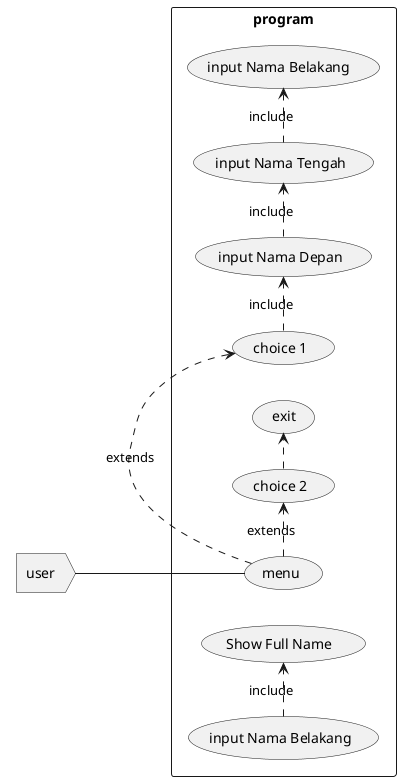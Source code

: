 @startuml sample  
skinparam PackageStyle rect

left to right direction

action user  
rectangle program{
    user -- (menu)
    (menu) .> (choice 1) : extends
    (menu) .> (choice 2) : extends
    (choice 2) .> ( exit)
    (choice 1) .> (input Nama Depan) : include
    (input Nama Depan) ._> (input Nama Tengah) : include
    (input Nama Tengah) ._> (input Nama Belakang ) : include
    (input Nama Belakang) ._> (Show Full Name ) : include
}
@enduml